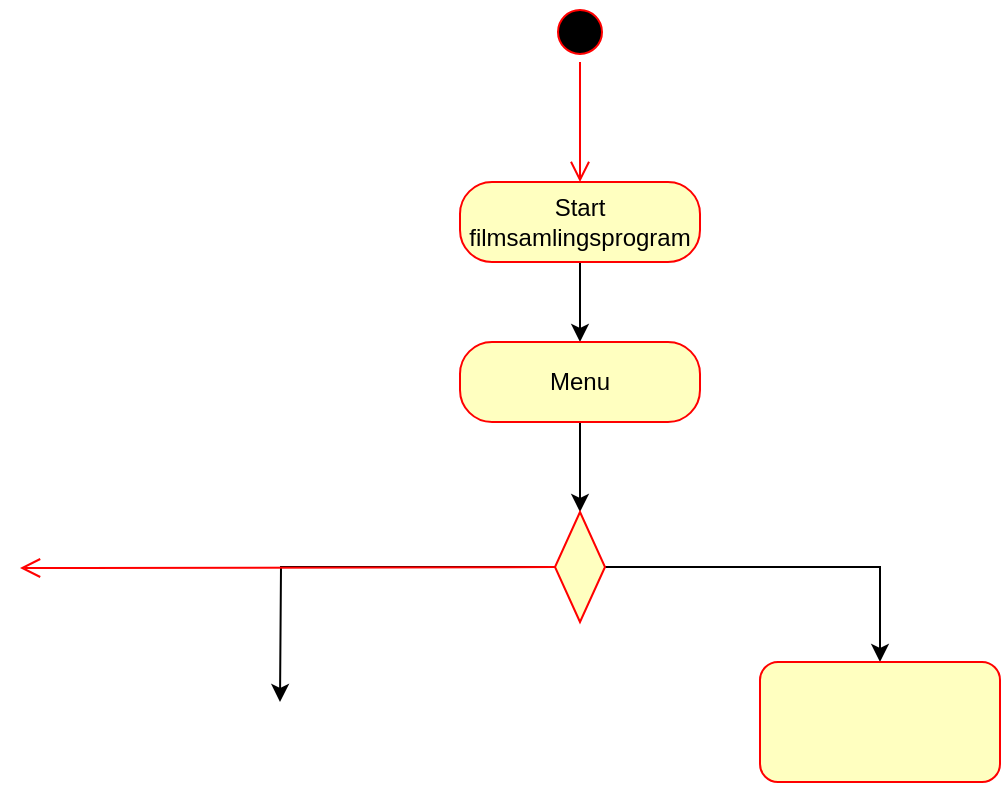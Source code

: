<mxfile version="23.1.7" type="github">
  <diagram id="C5RBs43oDa-KdzZeNtuy" name="Page-1">
    <mxGraphModel dx="1194" dy="1768" grid="1" gridSize="10" guides="1" tooltips="1" connect="1" arrows="1" fold="1" page="1" pageScale="1" pageWidth="827" pageHeight="1169" math="0" shadow="0">
      <root>
        <mxCell id="WIyWlLk6GJQsqaUBKTNV-0" />
        <mxCell id="WIyWlLk6GJQsqaUBKTNV-1" parent="WIyWlLk6GJQsqaUBKTNV-0" />
        <mxCell id="ytx-gQCru5eeBBM0S1Tw-6" value="" style="edgeStyle=orthogonalEdgeStyle;rounded=0;orthogonalLoop=1;jettySize=auto;html=1;" edge="1" parent="WIyWlLk6GJQsqaUBKTNV-1" source="ytx-gQCru5eeBBM0S1Tw-2" target="ytx-gQCru5eeBBM0S1Tw-5">
          <mxGeometry relative="1" as="geometry" />
        </mxCell>
        <mxCell id="ytx-gQCru5eeBBM0S1Tw-2" value="Start filmsamlingsprogram" style="rounded=1;whiteSpace=wrap;html=1;arcSize=40;fontColor=#000000;fillColor=#ffffc0;strokeColor=#ff0000;" vertex="1" parent="WIyWlLk6GJQsqaUBKTNV-1">
          <mxGeometry x="380" y="80" width="120" height="40" as="geometry" />
        </mxCell>
        <mxCell id="ytx-gQCru5eeBBM0S1Tw-13" value="" style="edgeStyle=orthogonalEdgeStyle;rounded=0;orthogonalLoop=1;jettySize=auto;html=1;" edge="1" parent="WIyWlLk6GJQsqaUBKTNV-1" source="ytx-gQCru5eeBBM0S1Tw-5" target="ytx-gQCru5eeBBM0S1Tw-10">
          <mxGeometry relative="1" as="geometry" />
        </mxCell>
        <mxCell id="ytx-gQCru5eeBBM0S1Tw-5" value="Menu" style="rounded=1;whiteSpace=wrap;html=1;arcSize=40;fontColor=#000000;fillColor=#ffffc0;strokeColor=#ff0000;" vertex="1" parent="WIyWlLk6GJQsqaUBKTNV-1">
          <mxGeometry x="380" y="160" width="120" height="40" as="geometry" />
        </mxCell>
        <mxCell id="ytx-gQCru5eeBBM0S1Tw-7" value="" style="ellipse;html=1;shape=startState;fillColor=#000000;strokeColor=#ff0000;" vertex="1" parent="WIyWlLk6GJQsqaUBKTNV-1">
          <mxGeometry x="425" y="-10" width="30" height="30" as="geometry" />
        </mxCell>
        <mxCell id="ytx-gQCru5eeBBM0S1Tw-8" value="" style="edgeStyle=orthogonalEdgeStyle;html=1;verticalAlign=bottom;endArrow=open;endSize=8;strokeColor=#ff0000;rounded=0;" edge="1" source="ytx-gQCru5eeBBM0S1Tw-7" parent="WIyWlLk6GJQsqaUBKTNV-1">
          <mxGeometry relative="1" as="geometry">
            <mxPoint x="440" y="80" as="targetPoint" />
          </mxGeometry>
        </mxCell>
        <mxCell id="ytx-gQCru5eeBBM0S1Tw-18" style="edgeStyle=orthogonalEdgeStyle;rounded=0;orthogonalLoop=1;jettySize=auto;html=1;" edge="1" parent="WIyWlLk6GJQsqaUBKTNV-1" source="ytx-gQCru5eeBBM0S1Tw-10">
          <mxGeometry relative="1" as="geometry">
            <mxPoint x="290" y="340" as="targetPoint" />
          </mxGeometry>
        </mxCell>
        <mxCell id="ytx-gQCru5eeBBM0S1Tw-20" value="" style="edgeStyle=orthogonalEdgeStyle;rounded=0;orthogonalLoop=1;jettySize=auto;html=1;" edge="1" parent="WIyWlLk6GJQsqaUBKTNV-1" source="ytx-gQCru5eeBBM0S1Tw-10" target="ytx-gQCru5eeBBM0S1Tw-19">
          <mxGeometry relative="1" as="geometry" />
        </mxCell>
        <mxCell id="ytx-gQCru5eeBBM0S1Tw-10" value="" style="rhombus;whiteSpace=wrap;html=1;fontColor=#000000;fillColor=#ffffc0;strokeColor=#ff0000;rotation=90;" vertex="1" parent="WIyWlLk6GJQsqaUBKTNV-1">
          <mxGeometry x="412.5" y="260" width="55" height="25" as="geometry" />
        </mxCell>
        <mxCell id="ytx-gQCru5eeBBM0S1Tw-12" value="" style="edgeStyle=orthogonalEdgeStyle;html=1;align=left;verticalAlign=top;endArrow=open;endSize=8;strokeColor=#ff0000;rounded=0;" edge="1" source="ytx-gQCru5eeBBM0S1Tw-10" parent="WIyWlLk6GJQsqaUBKTNV-1">
          <mxGeometry x="-1" relative="1" as="geometry">
            <mxPoint x="160" y="273" as="targetPoint" />
            <Array as="points">
              <mxPoint x="190" y="273" />
            </Array>
          </mxGeometry>
        </mxCell>
        <mxCell id="ytx-gQCru5eeBBM0S1Tw-14" style="edgeStyle=orthogonalEdgeStyle;rounded=0;orthogonalLoop=1;jettySize=auto;html=1;exitX=1;exitY=0.5;exitDx=0;exitDy=0;" edge="1" parent="WIyWlLk6GJQsqaUBKTNV-1" source="ytx-gQCru5eeBBM0S1Tw-10" target="ytx-gQCru5eeBBM0S1Tw-10">
          <mxGeometry relative="1" as="geometry" />
        </mxCell>
        <mxCell id="ytx-gQCru5eeBBM0S1Tw-19" value="" style="rounded=1;whiteSpace=wrap;html=1;fillColor=#ffffc0;strokeColor=#ff0000;fontColor=#000000;" vertex="1" parent="WIyWlLk6GJQsqaUBKTNV-1">
          <mxGeometry x="530" y="320" width="120" height="60" as="geometry" />
        </mxCell>
      </root>
    </mxGraphModel>
  </diagram>
</mxfile>
